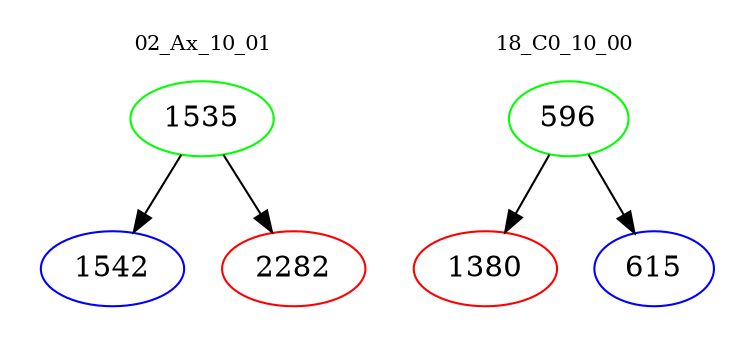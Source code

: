 digraph{
subgraph cluster_0 {
color = white
label = "02_Ax_10_01";
fontsize=10;
T0_1535 [label="1535", color="green"]
T0_1535 -> T0_1542 [color="black"]
T0_1542 [label="1542", color="blue"]
T0_1535 -> T0_2282 [color="black"]
T0_2282 [label="2282", color="red"]
}
subgraph cluster_1 {
color = white
label = "18_C0_10_00";
fontsize=10;
T1_596 [label="596", color="green"]
T1_596 -> T1_1380 [color="black"]
T1_1380 [label="1380", color="red"]
T1_596 -> T1_615 [color="black"]
T1_615 [label="615", color="blue"]
}
}
